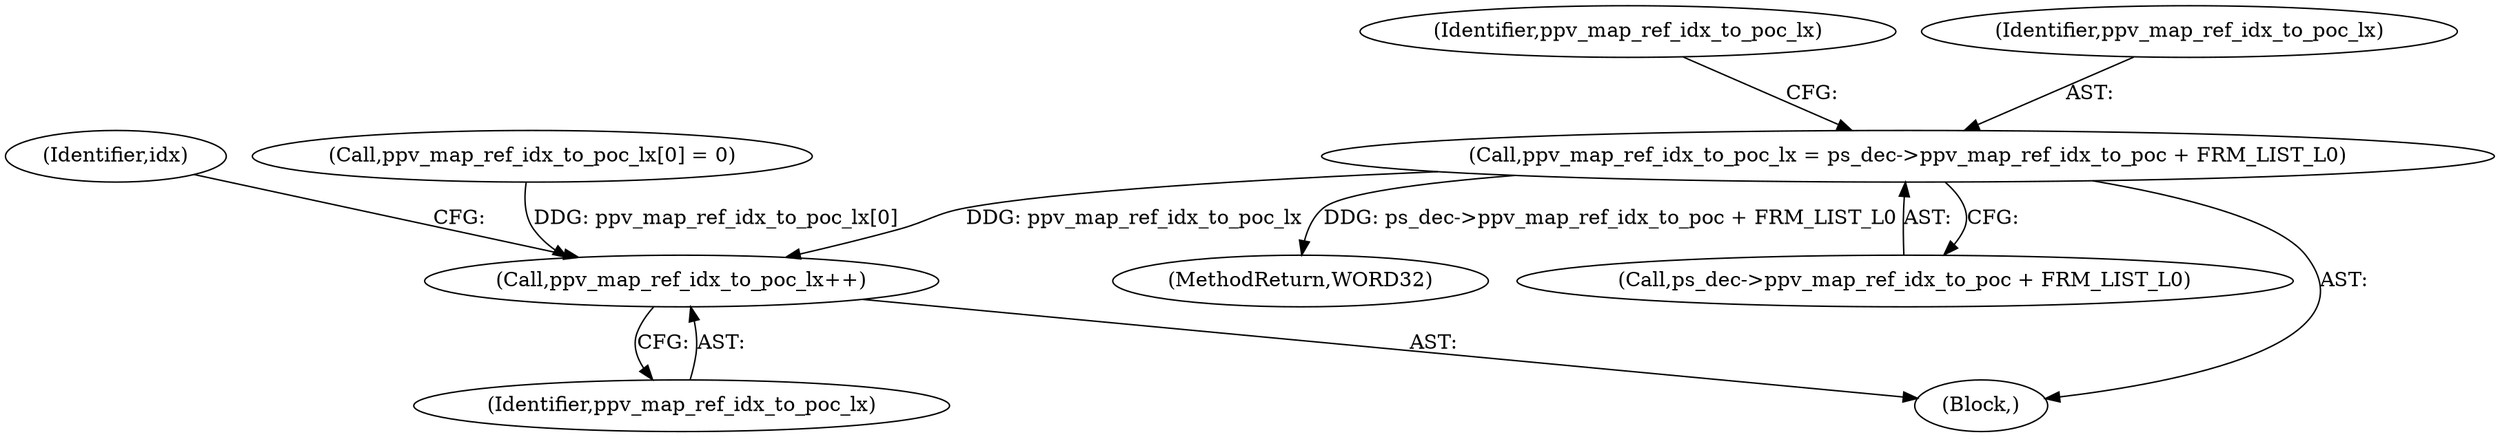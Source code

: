 digraph "0_Android_943323f1d9d3dd5c2634deb26cbe72343ca6b3db_0@integer" {
"1000482" [label="(Call,ppv_map_ref_idx_to_poc_lx = ps_dec->ppv_map_ref_idx_to_poc + FRM_LIST_L0)"];
"1000494" [label="(Call,ppv_map_ref_idx_to_poc_lx++)"];
"1000498" [label="(Identifier,idx)"];
"1000491" [label="(Identifier,ppv_map_ref_idx_to_poc_lx)"];
"1000482" [label="(Call,ppv_map_ref_idx_to_poc_lx = ps_dec->ppv_map_ref_idx_to_poc + FRM_LIST_L0)"];
"1000484" [label="(Call,ps_dec->ppv_map_ref_idx_to_poc + FRM_LIST_L0)"];
"1001235" [label="(MethodReturn,WORD32)"];
"1000489" [label="(Call,ppv_map_ref_idx_to_poc_lx[0] = 0)"];
"1000494" [label="(Call,ppv_map_ref_idx_to_poc_lx++)"];
"1000483" [label="(Identifier,ppv_map_ref_idx_to_poc_lx)"];
"1000478" [label="(Block,)"];
"1000495" [label="(Identifier,ppv_map_ref_idx_to_poc_lx)"];
"1000482" -> "1000478"  [label="AST: "];
"1000482" -> "1000484"  [label="CFG: "];
"1000483" -> "1000482"  [label="AST: "];
"1000484" -> "1000482"  [label="AST: "];
"1000491" -> "1000482"  [label="CFG: "];
"1000482" -> "1001235"  [label="DDG: ps_dec->ppv_map_ref_idx_to_poc + FRM_LIST_L0"];
"1000482" -> "1000494"  [label="DDG: ppv_map_ref_idx_to_poc_lx"];
"1000494" -> "1000478"  [label="AST: "];
"1000494" -> "1000495"  [label="CFG: "];
"1000495" -> "1000494"  [label="AST: "];
"1000498" -> "1000494"  [label="CFG: "];
"1000489" -> "1000494"  [label="DDG: ppv_map_ref_idx_to_poc_lx[0]"];
}
